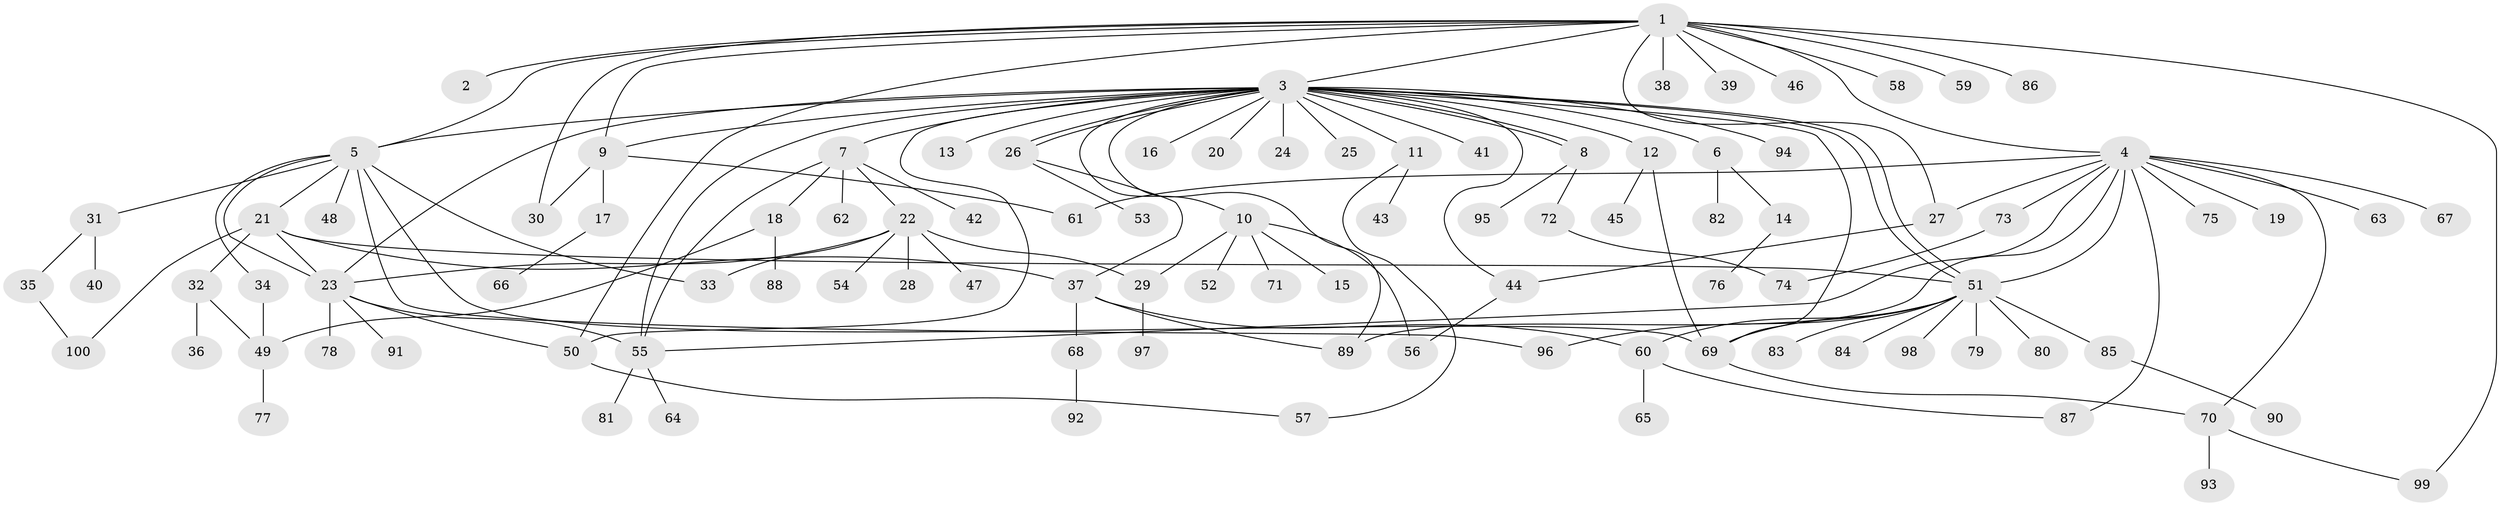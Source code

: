 // Generated by graph-tools (version 1.1) at 2025/11/02/21/25 10:11:09]
// undirected, 100 vertices, 137 edges
graph export_dot {
graph [start="1"]
  node [color=gray90,style=filled];
  1;
  2;
  3;
  4;
  5;
  6;
  7;
  8;
  9;
  10;
  11;
  12;
  13;
  14;
  15;
  16;
  17;
  18;
  19;
  20;
  21;
  22;
  23;
  24;
  25;
  26;
  27;
  28;
  29;
  30;
  31;
  32;
  33;
  34;
  35;
  36;
  37;
  38;
  39;
  40;
  41;
  42;
  43;
  44;
  45;
  46;
  47;
  48;
  49;
  50;
  51;
  52;
  53;
  54;
  55;
  56;
  57;
  58;
  59;
  60;
  61;
  62;
  63;
  64;
  65;
  66;
  67;
  68;
  69;
  70;
  71;
  72;
  73;
  74;
  75;
  76;
  77;
  78;
  79;
  80;
  81;
  82;
  83;
  84;
  85;
  86;
  87;
  88;
  89;
  90;
  91;
  92;
  93;
  94;
  95;
  96;
  97;
  98;
  99;
  100;
  1 -- 2;
  1 -- 3;
  1 -- 4;
  1 -- 5;
  1 -- 9;
  1 -- 27;
  1 -- 30;
  1 -- 38;
  1 -- 39;
  1 -- 46;
  1 -- 50;
  1 -- 58;
  1 -- 59;
  1 -- 86;
  1 -- 99;
  3 -- 5;
  3 -- 6;
  3 -- 7;
  3 -- 8;
  3 -- 8;
  3 -- 9;
  3 -- 10;
  3 -- 11;
  3 -- 12;
  3 -- 13;
  3 -- 16;
  3 -- 20;
  3 -- 23;
  3 -- 24;
  3 -- 25;
  3 -- 26;
  3 -- 26;
  3 -- 41;
  3 -- 44;
  3 -- 50;
  3 -- 51;
  3 -- 51;
  3 -- 55;
  3 -- 69;
  3 -- 89;
  3 -- 94;
  4 -- 19;
  4 -- 27;
  4 -- 51;
  4 -- 55;
  4 -- 61;
  4 -- 63;
  4 -- 67;
  4 -- 70;
  4 -- 73;
  4 -- 75;
  4 -- 87;
  4 -- 89;
  5 -- 21;
  5 -- 23;
  5 -- 31;
  5 -- 33;
  5 -- 34;
  5 -- 48;
  5 -- 69;
  5 -- 96;
  6 -- 14;
  6 -- 82;
  7 -- 18;
  7 -- 22;
  7 -- 42;
  7 -- 55;
  7 -- 62;
  8 -- 72;
  8 -- 95;
  9 -- 17;
  9 -- 30;
  9 -- 61;
  10 -- 15;
  10 -- 29;
  10 -- 52;
  10 -- 56;
  10 -- 71;
  11 -- 43;
  11 -- 57;
  12 -- 45;
  12 -- 69;
  14 -- 76;
  17 -- 66;
  18 -- 49;
  18 -- 88;
  21 -- 23;
  21 -- 32;
  21 -- 37;
  21 -- 51;
  21 -- 100;
  22 -- 23;
  22 -- 28;
  22 -- 29;
  22 -- 33;
  22 -- 47;
  22 -- 54;
  23 -- 50;
  23 -- 55;
  23 -- 78;
  23 -- 91;
  26 -- 37;
  26 -- 53;
  27 -- 44;
  29 -- 97;
  31 -- 35;
  31 -- 40;
  32 -- 36;
  32 -- 49;
  34 -- 49;
  35 -- 100;
  37 -- 60;
  37 -- 68;
  37 -- 89;
  44 -- 56;
  49 -- 77;
  50 -- 57;
  51 -- 60;
  51 -- 69;
  51 -- 79;
  51 -- 80;
  51 -- 83;
  51 -- 84;
  51 -- 85;
  51 -- 96;
  51 -- 98;
  55 -- 64;
  55 -- 81;
  60 -- 65;
  60 -- 87;
  68 -- 92;
  69 -- 70;
  70 -- 93;
  70 -- 99;
  72 -- 74;
  73 -- 74;
  85 -- 90;
}
